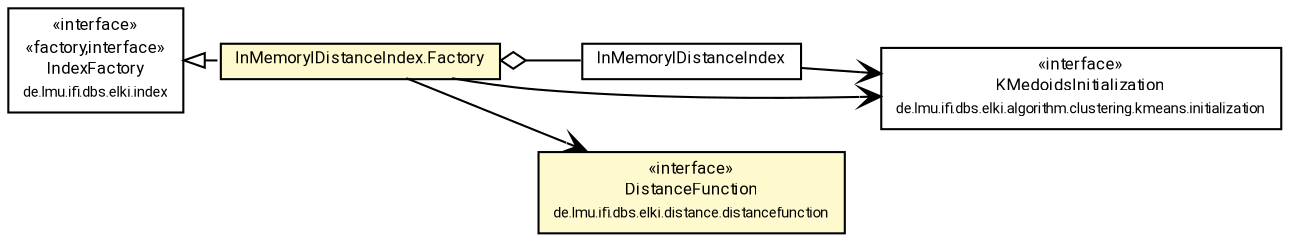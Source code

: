 #!/usr/local/bin/dot
#
# Class diagram 
# Generated by UMLGraph version R5_7_2-60-g0e99a6 (http://www.spinellis.gr/umlgraph/)
#

digraph G {
	graph [fontnames="svg"]
	edge [fontname="Roboto",fontsize=7,labelfontname="Roboto",labelfontsize=7,color="black"];
	node [fontname="Roboto",fontcolor="black",fontsize=8,shape=plaintext,margin=0,width=0,height=0];
	nodesep=0.15;
	ranksep=0.25;
	rankdir=LR;
	// de.lmu.ifi.dbs.elki.index.idistance.InMemoryIDistanceIndex<O>
	c5153354 [label=<<table title="de.lmu.ifi.dbs.elki.index.idistance.InMemoryIDistanceIndex" border="0" cellborder="1" cellspacing="0" cellpadding="2" href="InMemoryIDistanceIndex.html" target="_parent">
		<tr><td><table border="0" cellspacing="0" cellpadding="1">
		<tr><td align="center" balign="center"> <font face="Roboto">InMemoryIDistanceIndex</font> </td></tr>
		</table></td></tr>
		</table>>, URL="InMemoryIDistanceIndex.html"];
	// de.lmu.ifi.dbs.elki.index.idistance.InMemoryIDistanceIndex.Factory<V>
	c5153357 [label=<<table title="de.lmu.ifi.dbs.elki.index.idistance.InMemoryIDistanceIndex.Factory" border="0" cellborder="1" cellspacing="0" cellpadding="2" bgcolor="lemonChiffon" href="InMemoryIDistanceIndex.Factory.html" target="_parent">
		<tr><td><table border="0" cellspacing="0" cellpadding="1">
		<tr><td align="center" balign="center"> <font face="Roboto">InMemoryIDistanceIndex.Factory</font> </td></tr>
		</table></td></tr>
		</table>>, URL="InMemoryIDistanceIndex.Factory.html"];
	// de.lmu.ifi.dbs.elki.algorithm.clustering.kmeans.initialization.KMedoidsInitialization<V>
	c5154142 [label=<<table title="de.lmu.ifi.dbs.elki.algorithm.clustering.kmeans.initialization.KMedoidsInitialization" border="0" cellborder="1" cellspacing="0" cellpadding="2" href="../../algorithm/clustering/kmeans/initialization/KMedoidsInitialization.html" target="_parent">
		<tr><td><table border="0" cellspacing="0" cellpadding="1">
		<tr><td align="center" balign="center"> &#171;interface&#187; </td></tr>
		<tr><td align="center" balign="center"> <font face="Roboto">KMedoidsInitialization</font> </td></tr>
		<tr><td align="center" balign="center"> <font face="Roboto" point-size="7.0">de.lmu.ifi.dbs.elki.algorithm.clustering.kmeans.initialization</font> </td></tr>
		</table></td></tr>
		</table>>, URL="../../algorithm/clustering/kmeans/initialization/KMedoidsInitialization.html"];
	// de.lmu.ifi.dbs.elki.index.IndexFactory<V>
	c5154448 [label=<<table title="de.lmu.ifi.dbs.elki.index.IndexFactory" border="0" cellborder="1" cellspacing="0" cellpadding="2" href="../IndexFactory.html" target="_parent">
		<tr><td><table border="0" cellspacing="0" cellpadding="1">
		<tr><td align="center" balign="center"> &#171;interface&#187; </td></tr>
		<tr><td align="center" balign="center"> &#171;factory,interface&#187; </td></tr>
		<tr><td align="center" balign="center"> <font face="Roboto">IndexFactory</font> </td></tr>
		<tr><td align="center" balign="center"> <font face="Roboto" point-size="7.0">de.lmu.ifi.dbs.elki.index</font> </td></tr>
		</table></td></tr>
		</table>>, URL="../IndexFactory.html"];
	// de.lmu.ifi.dbs.elki.distance.distancefunction.DistanceFunction<O>
	c5154451 [label=<<table title="de.lmu.ifi.dbs.elki.distance.distancefunction.DistanceFunction" border="0" cellborder="1" cellspacing="0" cellpadding="2" bgcolor="LemonChiffon" href="../../distance/distancefunction/DistanceFunction.html" target="_parent">
		<tr><td><table border="0" cellspacing="0" cellpadding="1">
		<tr><td align="center" balign="center"> &#171;interface&#187; </td></tr>
		<tr><td align="center" balign="center"> <font face="Roboto">DistanceFunction</font> </td></tr>
		<tr><td align="center" balign="center"> <font face="Roboto" point-size="7.0">de.lmu.ifi.dbs.elki.distance.distancefunction</font> </td></tr>
		</table></td></tr>
		</table>>, URL="../../distance/distancefunction/DistanceFunction.html"];
	// de.lmu.ifi.dbs.elki.index.idistance.InMemoryIDistanceIndex.Factory<V> implements de.lmu.ifi.dbs.elki.index.IndexFactory<V>
	c5154448 -> c5153357 [arrowtail=empty,style=dashed,dir=back,weight=9];
	// de.lmu.ifi.dbs.elki.index.idistance.InMemoryIDistanceIndex.Factory<V> has de.lmu.ifi.dbs.elki.index.idistance.InMemoryIDistanceIndex<O>
	c5153357 -> c5153354 [arrowhead=none,arrowtail=ediamond,dir=back,weight=4];
	// de.lmu.ifi.dbs.elki.index.idistance.InMemoryIDistanceIndex<O> navassoc de.lmu.ifi.dbs.elki.algorithm.clustering.kmeans.initialization.KMedoidsInitialization<V>
	c5153354 -> c5154142 [arrowhead=open,weight=1];
	// de.lmu.ifi.dbs.elki.index.idistance.InMemoryIDistanceIndex.Factory<V> navassoc de.lmu.ifi.dbs.elki.distance.distancefunction.DistanceFunction<O>
	c5153357 -> c5154451 [arrowhead=open,weight=1];
	// de.lmu.ifi.dbs.elki.index.idistance.InMemoryIDistanceIndex.Factory<V> navassoc de.lmu.ifi.dbs.elki.algorithm.clustering.kmeans.initialization.KMedoidsInitialization<V>
	c5153357 -> c5154142 [arrowhead=open,weight=1];
}

